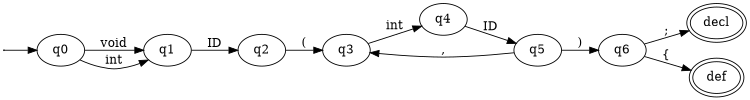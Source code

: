 digraph G {    
    rankdir=LR;
    size = "5,7";
    0 -> q0;
    0 [label="",width=0.00001,height=0.00001];
    q0 -> q1 [label="void"];
    q0 -> q1 [label="int"];

    q1 -> q2 [label="ID"];

    q2 -> q3 [label="("];

    q3 -> q4 [label="int"];

    q4 -> q5 [label="ID"];

    q5 -> q3 [label=","];
    q5 -> q6 [label=")"];

    q6 -> q7 [label=";"];
    q6 -> q8 [label="{"];

    q7  [peripheries=2,label="decl"];
    q8  [peripheries=2,label="def"];
}

